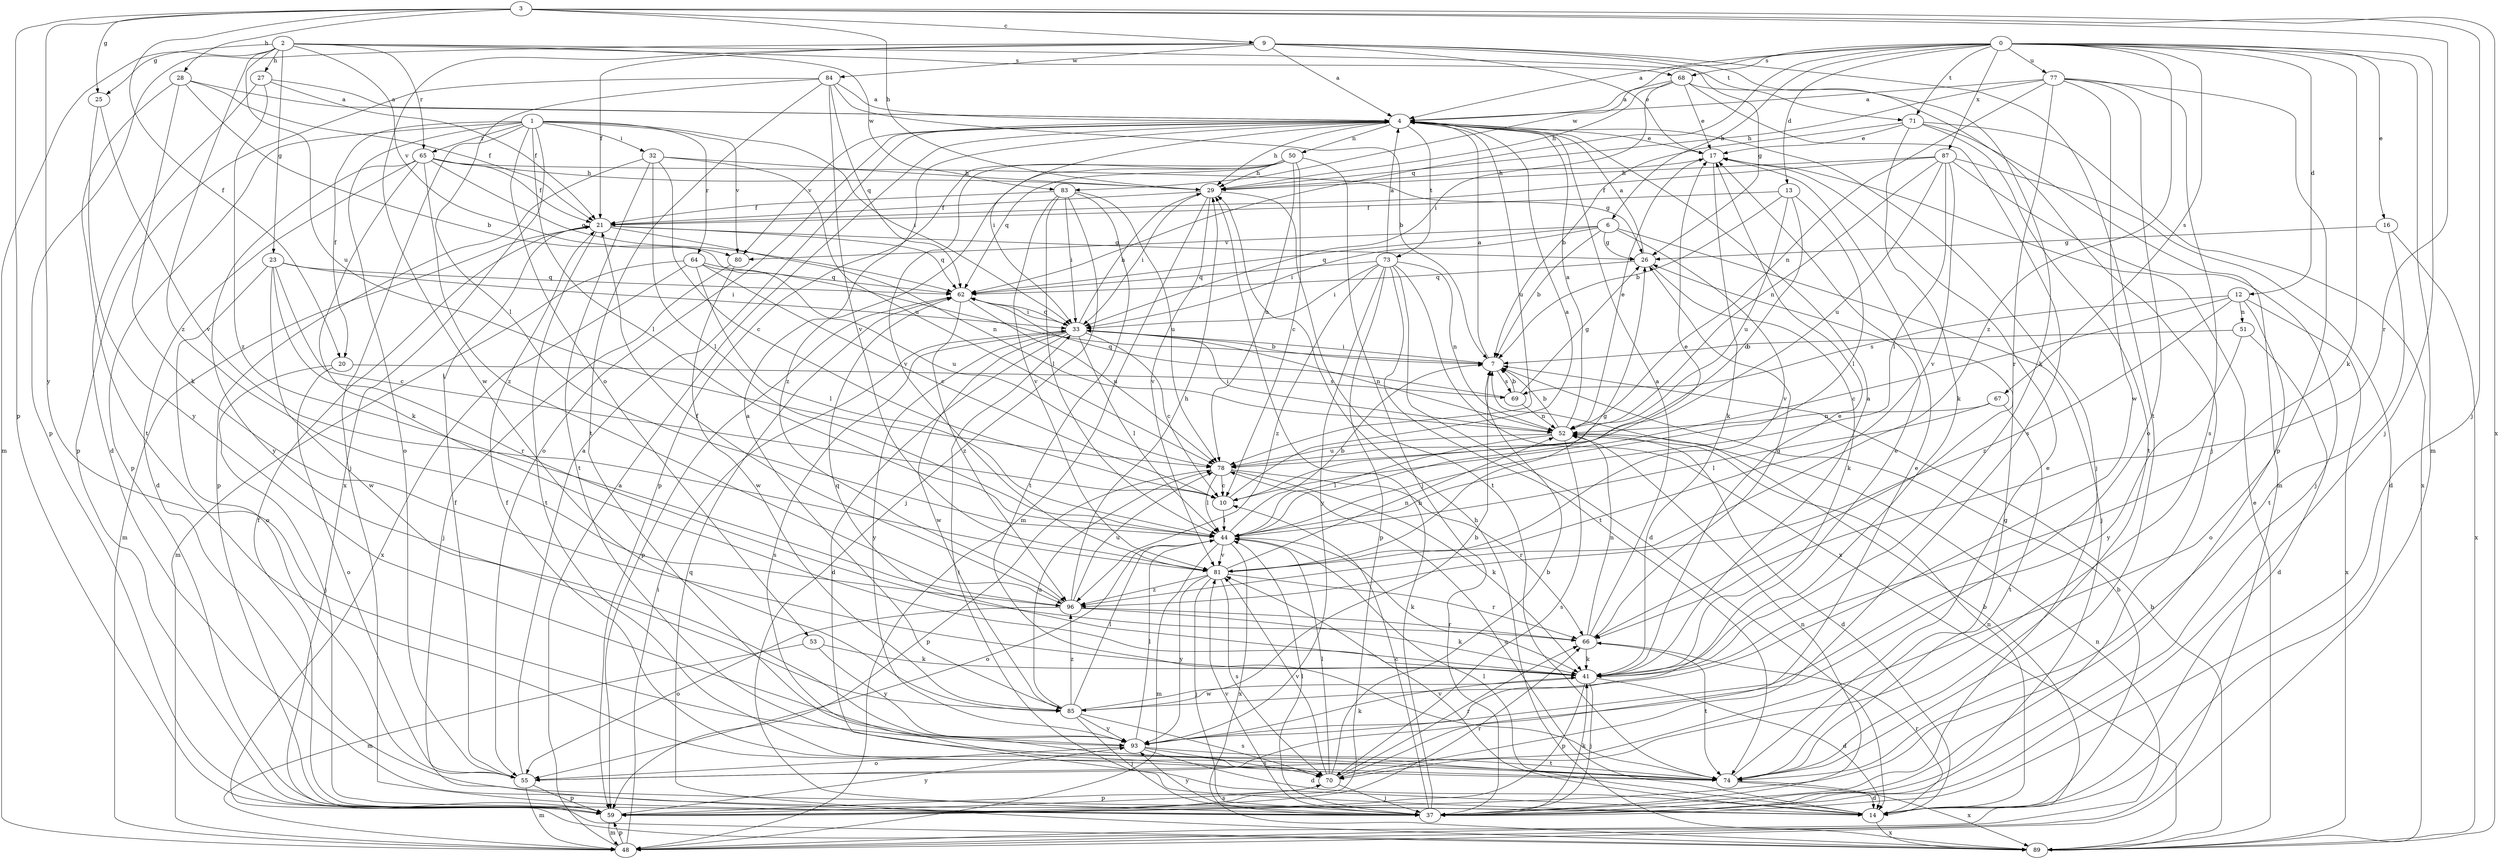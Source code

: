 strict digraph  {
0;
1;
2;
3;
4;
6;
7;
9;
10;
12;
13;
14;
16;
17;
20;
21;
23;
25;
26;
27;
28;
29;
32;
33;
37;
41;
44;
48;
50;
51;
52;
53;
55;
59;
62;
64;
65;
66;
67;
68;
69;
70;
71;
73;
74;
77;
78;
80;
81;
83;
84;
85;
87;
89;
93;
96;
0 -> 4  [label=a];
0 -> 6  [label=b];
0 -> 12  [label=d];
0 -> 13  [label=d];
0 -> 16  [label=e];
0 -> 37  [label=j];
0 -> 41  [label=k];
0 -> 48  [label=m];
0 -> 62  [label=q];
0 -> 67  [label=s];
0 -> 68  [label=s];
0 -> 71  [label=t];
0 -> 77  [label=u];
0 -> 83  [label=w];
0 -> 87  [label=x];
0 -> 96  [label=z];
1 -> 20  [label=f];
1 -> 32  [label=i];
1 -> 33  [label=i];
1 -> 37  [label=j];
1 -> 44  [label=l];
1 -> 53  [label=o];
1 -> 55  [label=o];
1 -> 59  [label=p];
1 -> 64  [label=r];
1 -> 65  [label=r];
1 -> 80  [label=v];
1 -> 89  [label=x];
2 -> 23  [label=g];
2 -> 25  [label=g];
2 -> 27  [label=h];
2 -> 48  [label=m];
2 -> 65  [label=r];
2 -> 68  [label=s];
2 -> 71  [label=t];
2 -> 78  [label=u];
2 -> 80  [label=v];
2 -> 83  [label=w];
2 -> 96  [label=z];
3 -> 9  [label=c];
3 -> 20  [label=f];
3 -> 25  [label=g];
3 -> 28  [label=h];
3 -> 29  [label=h];
3 -> 37  [label=j];
3 -> 59  [label=p];
3 -> 66  [label=r];
3 -> 89  [label=x];
3 -> 93  [label=y];
4 -> 17  [label=e];
4 -> 29  [label=h];
4 -> 33  [label=i];
4 -> 37  [label=j];
4 -> 50  [label=n];
4 -> 55  [label=o];
4 -> 73  [label=t];
4 -> 78  [label=u];
4 -> 80  [label=v];
6 -> 7  [label=b];
6 -> 26  [label=g];
6 -> 33  [label=i];
6 -> 37  [label=j];
6 -> 62  [label=q];
6 -> 80  [label=v];
6 -> 81  [label=v];
7 -> 4  [label=a];
7 -> 33  [label=i];
7 -> 69  [label=s];
9 -> 4  [label=a];
9 -> 17  [label=e];
9 -> 21  [label=f];
9 -> 26  [label=g];
9 -> 41  [label=k];
9 -> 59  [label=p];
9 -> 74  [label=t];
9 -> 84  [label=w];
9 -> 85  [label=w];
10 -> 4  [label=a];
10 -> 44  [label=l];
12 -> 10  [label=c];
12 -> 51  [label=n];
12 -> 55  [label=o];
12 -> 69  [label=s];
12 -> 89  [label=x];
12 -> 96  [label=z];
13 -> 7  [label=b];
13 -> 10  [label=c];
13 -> 21  [label=f];
13 -> 44  [label=l];
13 -> 78  [label=u];
14 -> 7  [label=b];
14 -> 33  [label=i];
14 -> 44  [label=l];
14 -> 52  [label=n];
14 -> 66  [label=r];
14 -> 78  [label=u];
14 -> 81  [label=v];
14 -> 89  [label=x];
16 -> 26  [label=g];
16 -> 74  [label=t];
16 -> 89  [label=x];
17 -> 29  [label=h];
17 -> 41  [label=k];
20 -> 37  [label=j];
20 -> 55  [label=o];
20 -> 69  [label=s];
21 -> 26  [label=g];
21 -> 48  [label=m];
21 -> 52  [label=n];
21 -> 62  [label=q];
21 -> 74  [label=t];
23 -> 10  [label=c];
23 -> 33  [label=i];
23 -> 55  [label=o];
23 -> 62  [label=q];
23 -> 66  [label=r];
23 -> 85  [label=w];
25 -> 81  [label=v];
25 -> 93  [label=y];
26 -> 4  [label=a];
26 -> 41  [label=k];
26 -> 62  [label=q];
27 -> 4  [label=a];
27 -> 14  [label=d];
27 -> 21  [label=f];
27 -> 96  [label=z];
28 -> 4  [label=a];
28 -> 7  [label=b];
28 -> 21  [label=f];
28 -> 41  [label=k];
28 -> 74  [label=t];
29 -> 21  [label=f];
29 -> 33  [label=i];
29 -> 48  [label=m];
29 -> 74  [label=t];
29 -> 81  [label=v];
32 -> 10  [label=c];
32 -> 29  [label=h];
32 -> 44  [label=l];
32 -> 59  [label=p];
32 -> 74  [label=t];
32 -> 78  [label=u];
33 -> 7  [label=b];
33 -> 10  [label=c];
33 -> 14  [label=d];
33 -> 29  [label=h];
33 -> 44  [label=l];
33 -> 52  [label=n];
33 -> 62  [label=q];
33 -> 70  [label=s];
33 -> 85  [label=w];
33 -> 93  [label=y];
37 -> 10  [label=c];
37 -> 29  [label=h];
37 -> 41  [label=k];
37 -> 44  [label=l];
37 -> 52  [label=n];
37 -> 81  [label=v];
37 -> 93  [label=y];
41 -> 4  [label=a];
41 -> 14  [label=d];
41 -> 17  [label=e];
41 -> 37  [label=j];
41 -> 59  [label=p];
41 -> 62  [label=q];
41 -> 85  [label=w];
44 -> 7  [label=b];
44 -> 17  [label=e];
44 -> 41  [label=k];
44 -> 48  [label=m];
44 -> 55  [label=o];
44 -> 81  [label=v];
44 -> 89  [label=x];
48 -> 4  [label=a];
48 -> 7  [label=b];
48 -> 33  [label=i];
48 -> 52  [label=n];
48 -> 59  [label=p];
50 -> 10  [label=c];
50 -> 29  [label=h];
50 -> 37  [label=j];
50 -> 59  [label=p];
50 -> 62  [label=q];
50 -> 78  [label=u];
50 -> 81  [label=v];
50 -> 96  [label=z];
51 -> 7  [label=b];
51 -> 14  [label=d];
51 -> 93  [label=y];
52 -> 4  [label=a];
52 -> 7  [label=b];
52 -> 14  [label=d];
52 -> 17  [label=e];
52 -> 33  [label=i];
52 -> 44  [label=l];
52 -> 70  [label=s];
52 -> 78  [label=u];
53 -> 41  [label=k];
53 -> 48  [label=m];
53 -> 93  [label=y];
55 -> 4  [label=a];
55 -> 21  [label=f];
55 -> 48  [label=m];
55 -> 59  [label=p];
59 -> 21  [label=f];
59 -> 48  [label=m];
59 -> 66  [label=r];
59 -> 70  [label=s];
59 -> 93  [label=y];
62 -> 33  [label=i];
62 -> 59  [label=p];
62 -> 78  [label=u];
62 -> 96  [label=z];
64 -> 10  [label=c];
64 -> 44  [label=l];
64 -> 48  [label=m];
64 -> 62  [label=q];
64 -> 78  [label=u];
64 -> 89  [label=x];
65 -> 14  [label=d];
65 -> 21  [label=f];
65 -> 26  [label=g];
65 -> 29  [label=h];
65 -> 41  [label=k];
65 -> 62  [label=q];
65 -> 93  [label=y];
65 -> 96  [label=z];
66 -> 4  [label=a];
66 -> 26  [label=g];
66 -> 41  [label=k];
66 -> 52  [label=n];
66 -> 74  [label=t];
67 -> 44  [label=l];
67 -> 52  [label=n];
67 -> 74  [label=t];
68 -> 4  [label=a];
68 -> 17  [label=e];
68 -> 29  [label=h];
68 -> 33  [label=i];
68 -> 37  [label=j];
68 -> 70  [label=s];
69 -> 7  [label=b];
69 -> 26  [label=g];
69 -> 52  [label=n];
69 -> 62  [label=q];
70 -> 7  [label=b];
70 -> 17  [label=e];
70 -> 37  [label=j];
70 -> 44  [label=l];
70 -> 59  [label=p];
70 -> 66  [label=r];
70 -> 81  [label=v];
71 -> 7  [label=b];
71 -> 17  [label=e];
71 -> 41  [label=k];
71 -> 48  [label=m];
71 -> 74  [label=t];
71 -> 89  [label=x];
73 -> 4  [label=a];
73 -> 14  [label=d];
73 -> 33  [label=i];
73 -> 52  [label=n];
73 -> 59  [label=p];
73 -> 62  [label=q];
73 -> 74  [label=t];
73 -> 89  [label=x];
73 -> 93  [label=y];
73 -> 96  [label=z];
74 -> 14  [label=d];
74 -> 17  [label=e];
74 -> 21  [label=f];
74 -> 26  [label=g];
74 -> 89  [label=x];
77 -> 4  [label=a];
77 -> 29  [label=h];
77 -> 52  [label=n];
77 -> 55  [label=o];
77 -> 59  [label=p];
77 -> 66  [label=r];
77 -> 70  [label=s];
77 -> 85  [label=w];
78 -> 10  [label=c];
78 -> 41  [label=k];
78 -> 44  [label=l];
78 -> 59  [label=p];
78 -> 66  [label=r];
80 -> 37  [label=j];
80 -> 85  [label=w];
81 -> 26  [label=g];
81 -> 37  [label=j];
81 -> 52  [label=n];
81 -> 66  [label=r];
81 -> 70  [label=s];
81 -> 93  [label=y];
81 -> 96  [label=z];
83 -> 21  [label=f];
83 -> 33  [label=i];
83 -> 37  [label=j];
83 -> 44  [label=l];
83 -> 74  [label=t];
83 -> 78  [label=u];
83 -> 81  [label=v];
84 -> 4  [label=a];
84 -> 7  [label=b];
84 -> 44  [label=l];
84 -> 59  [label=p];
84 -> 62  [label=q];
84 -> 74  [label=t];
84 -> 81  [label=v];
85 -> 4  [label=a];
85 -> 7  [label=b];
85 -> 37  [label=j];
85 -> 44  [label=l];
85 -> 70  [label=s];
85 -> 78  [label=u];
85 -> 93  [label=y];
85 -> 96  [label=z];
87 -> 14  [label=d];
87 -> 21  [label=f];
87 -> 29  [label=h];
87 -> 37  [label=j];
87 -> 44  [label=l];
87 -> 52  [label=n];
87 -> 78  [label=u];
87 -> 81  [label=v];
89 -> 7  [label=b];
89 -> 17  [label=e];
89 -> 29  [label=h];
89 -> 62  [label=q];
93 -> 14  [label=d];
93 -> 17  [label=e];
93 -> 41  [label=k];
93 -> 44  [label=l];
93 -> 55  [label=o];
93 -> 70  [label=s];
93 -> 74  [label=t];
96 -> 21  [label=f];
96 -> 29  [label=h];
96 -> 41  [label=k];
96 -> 55  [label=o];
96 -> 66  [label=r];
96 -> 78  [label=u];
}
